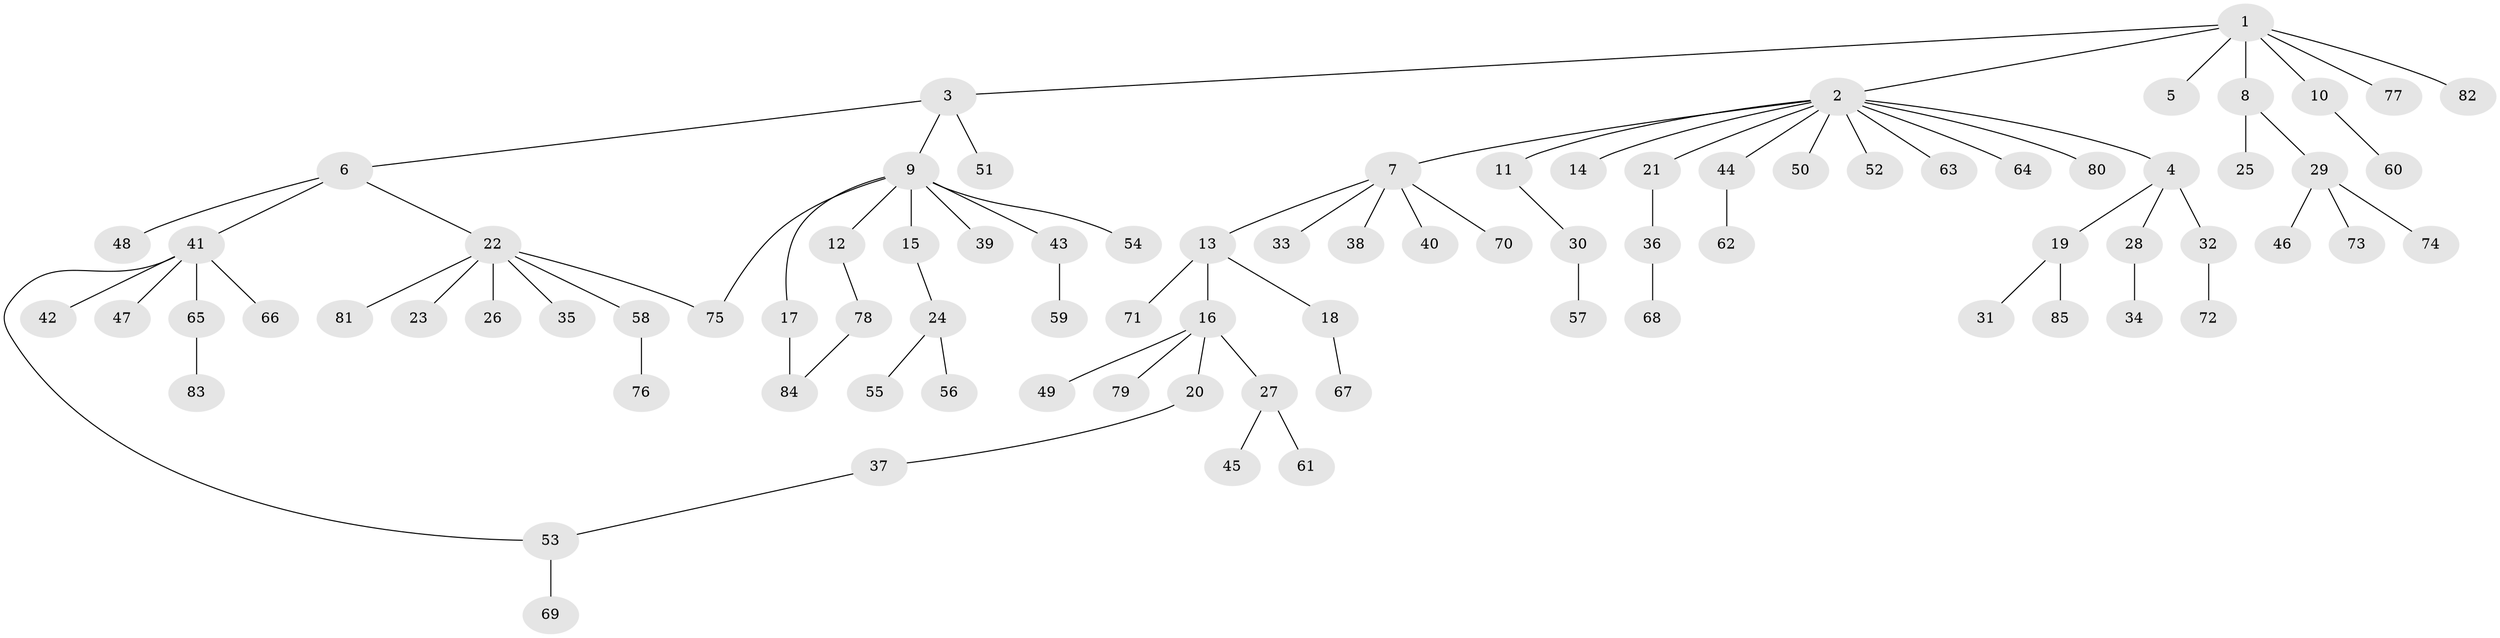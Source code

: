 // coarse degree distribution, {4: 0.057692307692307696, 1: 0.5576923076923077, 2: 0.21153846153846154, 7: 0.019230769230769232, 3: 0.07692307692307693, 5: 0.038461538461538464, 10: 0.019230769230769232, 6: 0.019230769230769232}
// Generated by graph-tools (version 1.1) at 2025/36/03/04/25 23:36:53]
// undirected, 85 vertices, 87 edges
graph export_dot {
  node [color=gray90,style=filled];
  1;
  2;
  3;
  4;
  5;
  6;
  7;
  8;
  9;
  10;
  11;
  12;
  13;
  14;
  15;
  16;
  17;
  18;
  19;
  20;
  21;
  22;
  23;
  24;
  25;
  26;
  27;
  28;
  29;
  30;
  31;
  32;
  33;
  34;
  35;
  36;
  37;
  38;
  39;
  40;
  41;
  42;
  43;
  44;
  45;
  46;
  47;
  48;
  49;
  50;
  51;
  52;
  53;
  54;
  55;
  56;
  57;
  58;
  59;
  60;
  61;
  62;
  63;
  64;
  65;
  66;
  67;
  68;
  69;
  70;
  71;
  72;
  73;
  74;
  75;
  76;
  77;
  78;
  79;
  80;
  81;
  82;
  83;
  84;
  85;
  1 -- 2;
  1 -- 3;
  1 -- 5;
  1 -- 8;
  1 -- 10;
  1 -- 77;
  1 -- 82;
  2 -- 4;
  2 -- 7;
  2 -- 11;
  2 -- 14;
  2 -- 21;
  2 -- 44;
  2 -- 50;
  2 -- 52;
  2 -- 63;
  2 -- 64;
  2 -- 80;
  3 -- 6;
  3 -- 9;
  3 -- 51;
  4 -- 19;
  4 -- 28;
  4 -- 32;
  6 -- 22;
  6 -- 41;
  6 -- 48;
  7 -- 13;
  7 -- 33;
  7 -- 38;
  7 -- 40;
  7 -- 70;
  8 -- 25;
  8 -- 29;
  9 -- 12;
  9 -- 15;
  9 -- 17;
  9 -- 39;
  9 -- 43;
  9 -- 54;
  9 -- 75;
  10 -- 60;
  11 -- 30;
  12 -- 78;
  13 -- 16;
  13 -- 18;
  13 -- 71;
  15 -- 24;
  16 -- 20;
  16 -- 27;
  16 -- 49;
  16 -- 79;
  17 -- 84;
  18 -- 67;
  19 -- 31;
  19 -- 85;
  20 -- 37;
  21 -- 36;
  22 -- 23;
  22 -- 26;
  22 -- 35;
  22 -- 58;
  22 -- 75;
  22 -- 81;
  24 -- 55;
  24 -- 56;
  27 -- 45;
  27 -- 61;
  28 -- 34;
  29 -- 46;
  29 -- 73;
  29 -- 74;
  30 -- 57;
  32 -- 72;
  36 -- 68;
  37 -- 53;
  41 -- 42;
  41 -- 47;
  41 -- 53;
  41 -- 65;
  41 -- 66;
  43 -- 59;
  44 -- 62;
  53 -- 69;
  58 -- 76;
  65 -- 83;
  78 -- 84;
}
